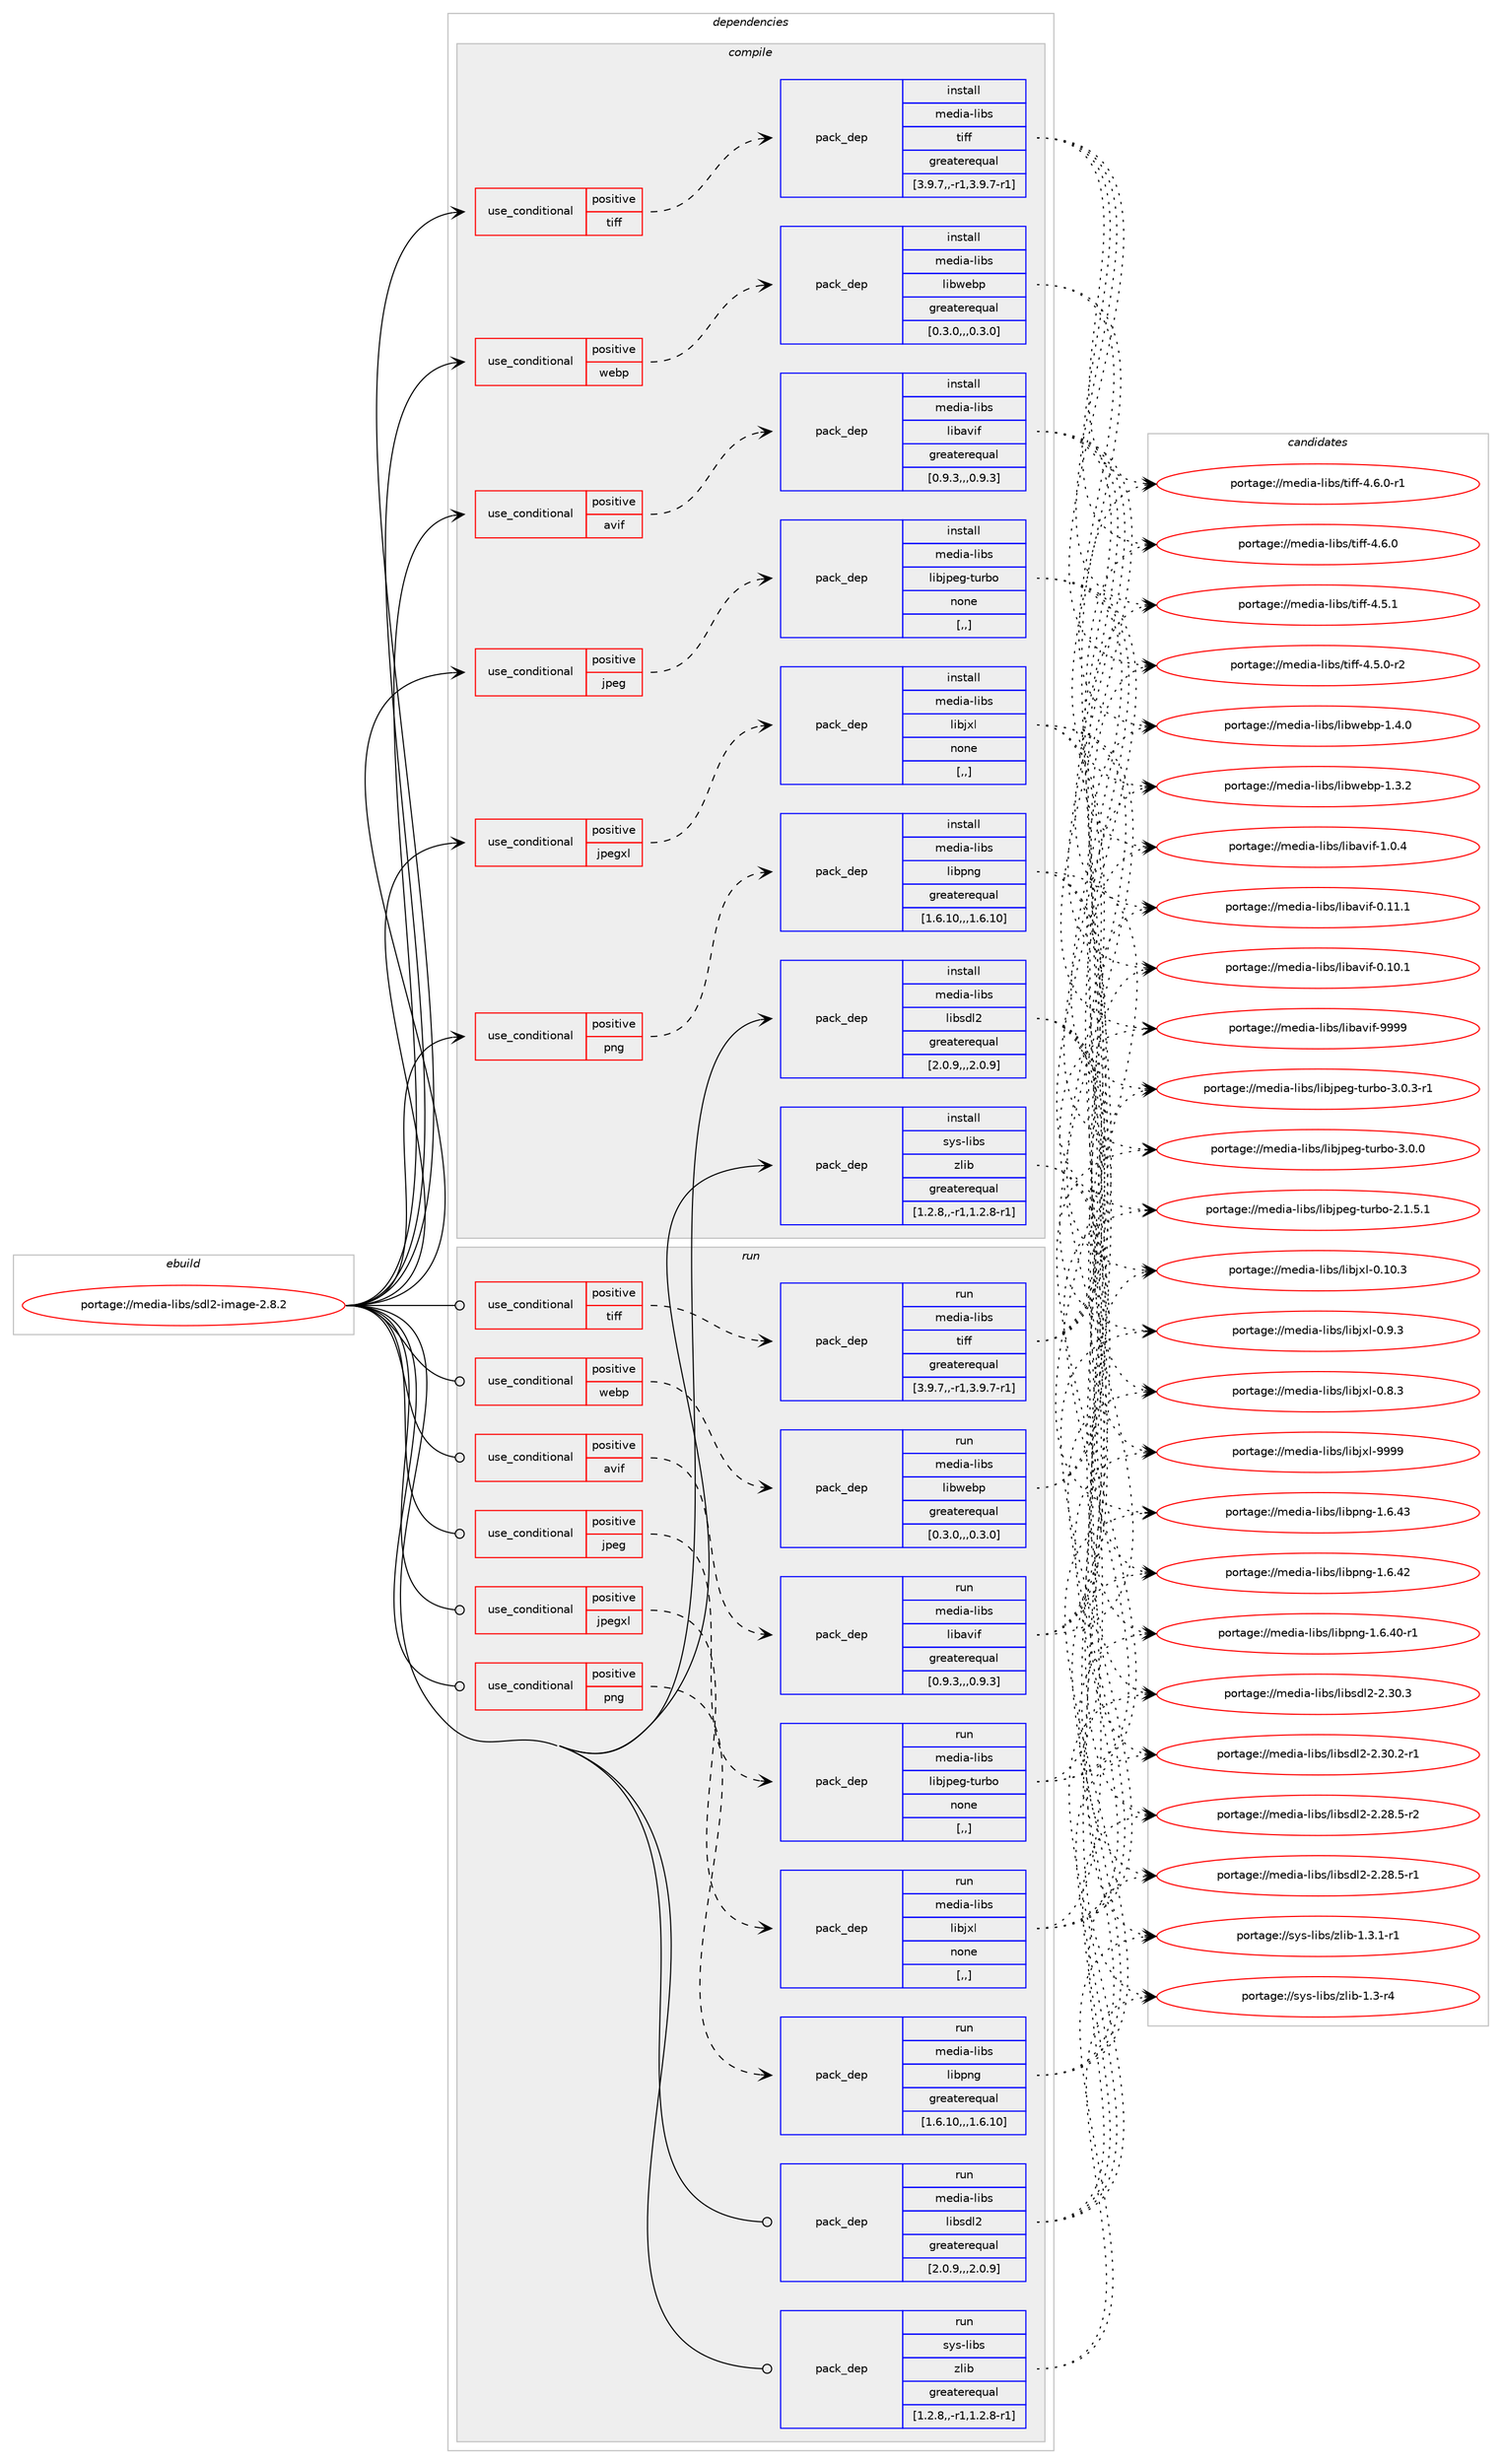 digraph prolog {

# *************
# Graph options
# *************

newrank=true;
concentrate=true;
compound=true;
graph [rankdir=LR,fontname=Helvetica,fontsize=10,ranksep=1.5];#, ranksep=2.5, nodesep=0.2];
edge  [arrowhead=vee];
node  [fontname=Helvetica,fontsize=10];

# **********
# The ebuild
# **********

subgraph cluster_leftcol {
color=gray;
label=<<i>ebuild</i>>;
id [label="portage://media-libs/sdl2-image-2.8.2", color=red, width=4, href="../media-libs/sdl2-image-2.8.2.svg"];
}

# ****************
# The dependencies
# ****************

subgraph cluster_midcol {
color=gray;
label=<<i>dependencies</i>>;
subgraph cluster_compile {
fillcolor="#eeeeee";
style=filled;
label=<<i>compile</i>>;
subgraph cond77494 {
dependency305243 [label=<<TABLE BORDER="0" CELLBORDER="1" CELLSPACING="0" CELLPADDING="4"><TR><TD ROWSPAN="3" CELLPADDING="10">use_conditional</TD></TR><TR><TD>positive</TD></TR><TR><TD>avif</TD></TR></TABLE>>, shape=none, color=red];
subgraph pack225375 {
dependency305244 [label=<<TABLE BORDER="0" CELLBORDER="1" CELLSPACING="0" CELLPADDING="4" WIDTH="220"><TR><TD ROWSPAN="6" CELLPADDING="30">pack_dep</TD></TR><TR><TD WIDTH="110">install</TD></TR><TR><TD>media-libs</TD></TR><TR><TD>libavif</TD></TR><TR><TD>greaterequal</TD></TR><TR><TD>[0.9.3,,,0.9.3]</TD></TR></TABLE>>, shape=none, color=blue];
}
dependency305243:e -> dependency305244:w [weight=20,style="dashed",arrowhead="vee"];
}
id:e -> dependency305243:w [weight=20,style="solid",arrowhead="vee"];
subgraph cond77495 {
dependency305245 [label=<<TABLE BORDER="0" CELLBORDER="1" CELLSPACING="0" CELLPADDING="4"><TR><TD ROWSPAN="3" CELLPADDING="10">use_conditional</TD></TR><TR><TD>positive</TD></TR><TR><TD>jpeg</TD></TR></TABLE>>, shape=none, color=red];
subgraph pack225376 {
dependency305246 [label=<<TABLE BORDER="0" CELLBORDER="1" CELLSPACING="0" CELLPADDING="4" WIDTH="220"><TR><TD ROWSPAN="6" CELLPADDING="30">pack_dep</TD></TR><TR><TD WIDTH="110">install</TD></TR><TR><TD>media-libs</TD></TR><TR><TD>libjpeg-turbo</TD></TR><TR><TD>none</TD></TR><TR><TD>[,,]</TD></TR></TABLE>>, shape=none, color=blue];
}
dependency305245:e -> dependency305246:w [weight=20,style="dashed",arrowhead="vee"];
}
id:e -> dependency305245:w [weight=20,style="solid",arrowhead="vee"];
subgraph cond77496 {
dependency305247 [label=<<TABLE BORDER="0" CELLBORDER="1" CELLSPACING="0" CELLPADDING="4"><TR><TD ROWSPAN="3" CELLPADDING="10">use_conditional</TD></TR><TR><TD>positive</TD></TR><TR><TD>jpegxl</TD></TR></TABLE>>, shape=none, color=red];
subgraph pack225377 {
dependency305248 [label=<<TABLE BORDER="0" CELLBORDER="1" CELLSPACING="0" CELLPADDING="4" WIDTH="220"><TR><TD ROWSPAN="6" CELLPADDING="30">pack_dep</TD></TR><TR><TD WIDTH="110">install</TD></TR><TR><TD>media-libs</TD></TR><TR><TD>libjxl</TD></TR><TR><TD>none</TD></TR><TR><TD>[,,]</TD></TR></TABLE>>, shape=none, color=blue];
}
dependency305247:e -> dependency305248:w [weight=20,style="dashed",arrowhead="vee"];
}
id:e -> dependency305247:w [weight=20,style="solid",arrowhead="vee"];
subgraph cond77497 {
dependency305249 [label=<<TABLE BORDER="0" CELLBORDER="1" CELLSPACING="0" CELLPADDING="4"><TR><TD ROWSPAN="3" CELLPADDING="10">use_conditional</TD></TR><TR><TD>positive</TD></TR><TR><TD>png</TD></TR></TABLE>>, shape=none, color=red];
subgraph pack225378 {
dependency305250 [label=<<TABLE BORDER="0" CELLBORDER="1" CELLSPACING="0" CELLPADDING="4" WIDTH="220"><TR><TD ROWSPAN="6" CELLPADDING="30">pack_dep</TD></TR><TR><TD WIDTH="110">install</TD></TR><TR><TD>media-libs</TD></TR><TR><TD>libpng</TD></TR><TR><TD>greaterequal</TD></TR><TR><TD>[1.6.10,,,1.6.10]</TD></TR></TABLE>>, shape=none, color=blue];
}
dependency305249:e -> dependency305250:w [weight=20,style="dashed",arrowhead="vee"];
}
id:e -> dependency305249:w [weight=20,style="solid",arrowhead="vee"];
subgraph cond77498 {
dependency305251 [label=<<TABLE BORDER="0" CELLBORDER="1" CELLSPACING="0" CELLPADDING="4"><TR><TD ROWSPAN="3" CELLPADDING="10">use_conditional</TD></TR><TR><TD>positive</TD></TR><TR><TD>tiff</TD></TR></TABLE>>, shape=none, color=red];
subgraph pack225379 {
dependency305252 [label=<<TABLE BORDER="0" CELLBORDER="1" CELLSPACING="0" CELLPADDING="4" WIDTH="220"><TR><TD ROWSPAN="6" CELLPADDING="30">pack_dep</TD></TR><TR><TD WIDTH="110">install</TD></TR><TR><TD>media-libs</TD></TR><TR><TD>tiff</TD></TR><TR><TD>greaterequal</TD></TR><TR><TD>[3.9.7,,-r1,3.9.7-r1]</TD></TR></TABLE>>, shape=none, color=blue];
}
dependency305251:e -> dependency305252:w [weight=20,style="dashed",arrowhead="vee"];
}
id:e -> dependency305251:w [weight=20,style="solid",arrowhead="vee"];
subgraph cond77499 {
dependency305253 [label=<<TABLE BORDER="0" CELLBORDER="1" CELLSPACING="0" CELLPADDING="4"><TR><TD ROWSPAN="3" CELLPADDING="10">use_conditional</TD></TR><TR><TD>positive</TD></TR><TR><TD>webp</TD></TR></TABLE>>, shape=none, color=red];
subgraph pack225380 {
dependency305254 [label=<<TABLE BORDER="0" CELLBORDER="1" CELLSPACING="0" CELLPADDING="4" WIDTH="220"><TR><TD ROWSPAN="6" CELLPADDING="30">pack_dep</TD></TR><TR><TD WIDTH="110">install</TD></TR><TR><TD>media-libs</TD></TR><TR><TD>libwebp</TD></TR><TR><TD>greaterequal</TD></TR><TR><TD>[0.3.0,,,0.3.0]</TD></TR></TABLE>>, shape=none, color=blue];
}
dependency305253:e -> dependency305254:w [weight=20,style="dashed",arrowhead="vee"];
}
id:e -> dependency305253:w [weight=20,style="solid",arrowhead="vee"];
subgraph pack225381 {
dependency305255 [label=<<TABLE BORDER="0" CELLBORDER="1" CELLSPACING="0" CELLPADDING="4" WIDTH="220"><TR><TD ROWSPAN="6" CELLPADDING="30">pack_dep</TD></TR><TR><TD WIDTH="110">install</TD></TR><TR><TD>media-libs</TD></TR><TR><TD>libsdl2</TD></TR><TR><TD>greaterequal</TD></TR><TR><TD>[2.0.9,,,2.0.9]</TD></TR></TABLE>>, shape=none, color=blue];
}
id:e -> dependency305255:w [weight=20,style="solid",arrowhead="vee"];
subgraph pack225382 {
dependency305256 [label=<<TABLE BORDER="0" CELLBORDER="1" CELLSPACING="0" CELLPADDING="4" WIDTH="220"><TR><TD ROWSPAN="6" CELLPADDING="30">pack_dep</TD></TR><TR><TD WIDTH="110">install</TD></TR><TR><TD>sys-libs</TD></TR><TR><TD>zlib</TD></TR><TR><TD>greaterequal</TD></TR><TR><TD>[1.2.8,,-r1,1.2.8-r1]</TD></TR></TABLE>>, shape=none, color=blue];
}
id:e -> dependency305256:w [weight=20,style="solid",arrowhead="vee"];
}
subgraph cluster_compileandrun {
fillcolor="#eeeeee";
style=filled;
label=<<i>compile and run</i>>;
}
subgraph cluster_run {
fillcolor="#eeeeee";
style=filled;
label=<<i>run</i>>;
subgraph cond77500 {
dependency305257 [label=<<TABLE BORDER="0" CELLBORDER="1" CELLSPACING="0" CELLPADDING="4"><TR><TD ROWSPAN="3" CELLPADDING="10">use_conditional</TD></TR><TR><TD>positive</TD></TR><TR><TD>avif</TD></TR></TABLE>>, shape=none, color=red];
subgraph pack225383 {
dependency305258 [label=<<TABLE BORDER="0" CELLBORDER="1" CELLSPACING="0" CELLPADDING="4" WIDTH="220"><TR><TD ROWSPAN="6" CELLPADDING="30">pack_dep</TD></TR><TR><TD WIDTH="110">run</TD></TR><TR><TD>media-libs</TD></TR><TR><TD>libavif</TD></TR><TR><TD>greaterequal</TD></TR><TR><TD>[0.9.3,,,0.9.3]</TD></TR></TABLE>>, shape=none, color=blue];
}
dependency305257:e -> dependency305258:w [weight=20,style="dashed",arrowhead="vee"];
}
id:e -> dependency305257:w [weight=20,style="solid",arrowhead="odot"];
subgraph cond77501 {
dependency305259 [label=<<TABLE BORDER="0" CELLBORDER="1" CELLSPACING="0" CELLPADDING="4"><TR><TD ROWSPAN="3" CELLPADDING="10">use_conditional</TD></TR><TR><TD>positive</TD></TR><TR><TD>jpeg</TD></TR></TABLE>>, shape=none, color=red];
subgraph pack225384 {
dependency305260 [label=<<TABLE BORDER="0" CELLBORDER="1" CELLSPACING="0" CELLPADDING="4" WIDTH="220"><TR><TD ROWSPAN="6" CELLPADDING="30">pack_dep</TD></TR><TR><TD WIDTH="110">run</TD></TR><TR><TD>media-libs</TD></TR><TR><TD>libjpeg-turbo</TD></TR><TR><TD>none</TD></TR><TR><TD>[,,]</TD></TR></TABLE>>, shape=none, color=blue];
}
dependency305259:e -> dependency305260:w [weight=20,style="dashed",arrowhead="vee"];
}
id:e -> dependency305259:w [weight=20,style="solid",arrowhead="odot"];
subgraph cond77502 {
dependency305261 [label=<<TABLE BORDER="0" CELLBORDER="1" CELLSPACING="0" CELLPADDING="4"><TR><TD ROWSPAN="3" CELLPADDING="10">use_conditional</TD></TR><TR><TD>positive</TD></TR><TR><TD>jpegxl</TD></TR></TABLE>>, shape=none, color=red];
subgraph pack225385 {
dependency305262 [label=<<TABLE BORDER="0" CELLBORDER="1" CELLSPACING="0" CELLPADDING="4" WIDTH="220"><TR><TD ROWSPAN="6" CELLPADDING="30">pack_dep</TD></TR><TR><TD WIDTH="110">run</TD></TR><TR><TD>media-libs</TD></TR><TR><TD>libjxl</TD></TR><TR><TD>none</TD></TR><TR><TD>[,,]</TD></TR></TABLE>>, shape=none, color=blue];
}
dependency305261:e -> dependency305262:w [weight=20,style="dashed",arrowhead="vee"];
}
id:e -> dependency305261:w [weight=20,style="solid",arrowhead="odot"];
subgraph cond77503 {
dependency305263 [label=<<TABLE BORDER="0" CELLBORDER="1" CELLSPACING="0" CELLPADDING="4"><TR><TD ROWSPAN="3" CELLPADDING="10">use_conditional</TD></TR><TR><TD>positive</TD></TR><TR><TD>png</TD></TR></TABLE>>, shape=none, color=red];
subgraph pack225386 {
dependency305264 [label=<<TABLE BORDER="0" CELLBORDER="1" CELLSPACING="0" CELLPADDING="4" WIDTH="220"><TR><TD ROWSPAN="6" CELLPADDING="30">pack_dep</TD></TR><TR><TD WIDTH="110">run</TD></TR><TR><TD>media-libs</TD></TR><TR><TD>libpng</TD></TR><TR><TD>greaterequal</TD></TR><TR><TD>[1.6.10,,,1.6.10]</TD></TR></TABLE>>, shape=none, color=blue];
}
dependency305263:e -> dependency305264:w [weight=20,style="dashed",arrowhead="vee"];
}
id:e -> dependency305263:w [weight=20,style="solid",arrowhead="odot"];
subgraph cond77504 {
dependency305265 [label=<<TABLE BORDER="0" CELLBORDER="1" CELLSPACING="0" CELLPADDING="4"><TR><TD ROWSPAN="3" CELLPADDING="10">use_conditional</TD></TR><TR><TD>positive</TD></TR><TR><TD>tiff</TD></TR></TABLE>>, shape=none, color=red];
subgraph pack225387 {
dependency305266 [label=<<TABLE BORDER="0" CELLBORDER="1" CELLSPACING="0" CELLPADDING="4" WIDTH="220"><TR><TD ROWSPAN="6" CELLPADDING="30">pack_dep</TD></TR><TR><TD WIDTH="110">run</TD></TR><TR><TD>media-libs</TD></TR><TR><TD>tiff</TD></TR><TR><TD>greaterequal</TD></TR><TR><TD>[3.9.7,,-r1,3.9.7-r1]</TD></TR></TABLE>>, shape=none, color=blue];
}
dependency305265:e -> dependency305266:w [weight=20,style="dashed",arrowhead="vee"];
}
id:e -> dependency305265:w [weight=20,style="solid",arrowhead="odot"];
subgraph cond77505 {
dependency305267 [label=<<TABLE BORDER="0" CELLBORDER="1" CELLSPACING="0" CELLPADDING="4"><TR><TD ROWSPAN="3" CELLPADDING="10">use_conditional</TD></TR><TR><TD>positive</TD></TR><TR><TD>webp</TD></TR></TABLE>>, shape=none, color=red];
subgraph pack225388 {
dependency305268 [label=<<TABLE BORDER="0" CELLBORDER="1" CELLSPACING="0" CELLPADDING="4" WIDTH="220"><TR><TD ROWSPAN="6" CELLPADDING="30">pack_dep</TD></TR><TR><TD WIDTH="110">run</TD></TR><TR><TD>media-libs</TD></TR><TR><TD>libwebp</TD></TR><TR><TD>greaterequal</TD></TR><TR><TD>[0.3.0,,,0.3.0]</TD></TR></TABLE>>, shape=none, color=blue];
}
dependency305267:e -> dependency305268:w [weight=20,style="dashed",arrowhead="vee"];
}
id:e -> dependency305267:w [weight=20,style="solid",arrowhead="odot"];
subgraph pack225389 {
dependency305269 [label=<<TABLE BORDER="0" CELLBORDER="1" CELLSPACING="0" CELLPADDING="4" WIDTH="220"><TR><TD ROWSPAN="6" CELLPADDING="30">pack_dep</TD></TR><TR><TD WIDTH="110">run</TD></TR><TR><TD>media-libs</TD></TR><TR><TD>libsdl2</TD></TR><TR><TD>greaterequal</TD></TR><TR><TD>[2.0.9,,,2.0.9]</TD></TR></TABLE>>, shape=none, color=blue];
}
id:e -> dependency305269:w [weight=20,style="solid",arrowhead="odot"];
subgraph pack225390 {
dependency305270 [label=<<TABLE BORDER="0" CELLBORDER="1" CELLSPACING="0" CELLPADDING="4" WIDTH="220"><TR><TD ROWSPAN="6" CELLPADDING="30">pack_dep</TD></TR><TR><TD WIDTH="110">run</TD></TR><TR><TD>sys-libs</TD></TR><TR><TD>zlib</TD></TR><TR><TD>greaterequal</TD></TR><TR><TD>[1.2.8,,-r1,1.2.8-r1]</TD></TR></TABLE>>, shape=none, color=blue];
}
id:e -> dependency305270:w [weight=20,style="solid",arrowhead="odot"];
}
}

# **************
# The candidates
# **************

subgraph cluster_choices {
rank=same;
color=gray;
label=<<i>candidates</i>>;

subgraph choice225375 {
color=black;
nodesep=1;
choice1091011001059745108105981154710810598971181051024557575757 [label="portage://media-libs/libavif-9999", color=red, width=4,href="../media-libs/libavif-9999.svg"];
choice109101100105974510810598115471081059897118105102454946484652 [label="portage://media-libs/libavif-1.0.4", color=red, width=4,href="../media-libs/libavif-1.0.4.svg"];
choice10910110010597451081059811547108105989711810510245484649494649 [label="portage://media-libs/libavif-0.11.1", color=red, width=4,href="../media-libs/libavif-0.11.1.svg"];
choice10910110010597451081059811547108105989711810510245484649484649 [label="portage://media-libs/libavif-0.10.1", color=red, width=4,href="../media-libs/libavif-0.10.1.svg"];
dependency305244:e -> choice1091011001059745108105981154710810598971181051024557575757:w [style=dotted,weight="100"];
dependency305244:e -> choice109101100105974510810598115471081059897118105102454946484652:w [style=dotted,weight="100"];
dependency305244:e -> choice10910110010597451081059811547108105989711810510245484649494649:w [style=dotted,weight="100"];
dependency305244:e -> choice10910110010597451081059811547108105989711810510245484649484649:w [style=dotted,weight="100"];
}
subgraph choice225376 {
color=black;
nodesep=1;
choice109101100105974510810598115471081059810611210110345116117114981114551464846514511449 [label="portage://media-libs/libjpeg-turbo-3.0.3-r1", color=red, width=4,href="../media-libs/libjpeg-turbo-3.0.3-r1.svg"];
choice10910110010597451081059811547108105981061121011034511611711498111455146484648 [label="portage://media-libs/libjpeg-turbo-3.0.0", color=red, width=4,href="../media-libs/libjpeg-turbo-3.0.0.svg"];
choice109101100105974510810598115471081059810611210110345116117114981114550464946534649 [label="portage://media-libs/libjpeg-turbo-2.1.5.1", color=red, width=4,href="../media-libs/libjpeg-turbo-2.1.5.1.svg"];
dependency305246:e -> choice109101100105974510810598115471081059810611210110345116117114981114551464846514511449:w [style=dotted,weight="100"];
dependency305246:e -> choice10910110010597451081059811547108105981061121011034511611711498111455146484648:w [style=dotted,weight="100"];
dependency305246:e -> choice109101100105974510810598115471081059810611210110345116117114981114550464946534649:w [style=dotted,weight="100"];
}
subgraph choice225377 {
color=black;
nodesep=1;
choice10910110010597451081059811547108105981061201084557575757 [label="portage://media-libs/libjxl-9999", color=red, width=4,href="../media-libs/libjxl-9999.svg"];
choice109101100105974510810598115471081059810612010845484649484651 [label="portage://media-libs/libjxl-0.10.3", color=red, width=4,href="../media-libs/libjxl-0.10.3.svg"];
choice1091011001059745108105981154710810598106120108454846574651 [label="portage://media-libs/libjxl-0.9.3", color=red, width=4,href="../media-libs/libjxl-0.9.3.svg"];
choice1091011001059745108105981154710810598106120108454846564651 [label="portage://media-libs/libjxl-0.8.3", color=red, width=4,href="../media-libs/libjxl-0.8.3.svg"];
dependency305248:e -> choice10910110010597451081059811547108105981061201084557575757:w [style=dotted,weight="100"];
dependency305248:e -> choice109101100105974510810598115471081059810612010845484649484651:w [style=dotted,weight="100"];
dependency305248:e -> choice1091011001059745108105981154710810598106120108454846574651:w [style=dotted,weight="100"];
dependency305248:e -> choice1091011001059745108105981154710810598106120108454846564651:w [style=dotted,weight="100"];
}
subgraph choice225378 {
color=black;
nodesep=1;
choice109101100105974510810598115471081059811211010345494654465251 [label="portage://media-libs/libpng-1.6.43", color=red, width=4,href="../media-libs/libpng-1.6.43.svg"];
choice109101100105974510810598115471081059811211010345494654465250 [label="portage://media-libs/libpng-1.6.42", color=red, width=4,href="../media-libs/libpng-1.6.42.svg"];
choice1091011001059745108105981154710810598112110103454946544652484511449 [label="portage://media-libs/libpng-1.6.40-r1", color=red, width=4,href="../media-libs/libpng-1.6.40-r1.svg"];
dependency305250:e -> choice109101100105974510810598115471081059811211010345494654465251:w [style=dotted,weight="100"];
dependency305250:e -> choice109101100105974510810598115471081059811211010345494654465250:w [style=dotted,weight="100"];
dependency305250:e -> choice1091011001059745108105981154710810598112110103454946544652484511449:w [style=dotted,weight="100"];
}
subgraph choice225379 {
color=black;
nodesep=1;
choice109101100105974510810598115471161051021024552465446484511449 [label="portage://media-libs/tiff-4.6.0-r1", color=red, width=4,href="../media-libs/tiff-4.6.0-r1.svg"];
choice10910110010597451081059811547116105102102455246544648 [label="portage://media-libs/tiff-4.6.0", color=red, width=4,href="../media-libs/tiff-4.6.0.svg"];
choice10910110010597451081059811547116105102102455246534649 [label="portage://media-libs/tiff-4.5.1", color=red, width=4,href="../media-libs/tiff-4.5.1.svg"];
choice109101100105974510810598115471161051021024552465346484511450 [label="portage://media-libs/tiff-4.5.0-r2", color=red, width=4,href="../media-libs/tiff-4.5.0-r2.svg"];
dependency305252:e -> choice109101100105974510810598115471161051021024552465446484511449:w [style=dotted,weight="100"];
dependency305252:e -> choice10910110010597451081059811547116105102102455246544648:w [style=dotted,weight="100"];
dependency305252:e -> choice10910110010597451081059811547116105102102455246534649:w [style=dotted,weight="100"];
dependency305252:e -> choice109101100105974510810598115471161051021024552465346484511450:w [style=dotted,weight="100"];
}
subgraph choice225380 {
color=black;
nodesep=1;
choice109101100105974510810598115471081059811910198112454946524648 [label="portage://media-libs/libwebp-1.4.0", color=red, width=4,href="../media-libs/libwebp-1.4.0.svg"];
choice109101100105974510810598115471081059811910198112454946514650 [label="portage://media-libs/libwebp-1.3.2", color=red, width=4,href="../media-libs/libwebp-1.3.2.svg"];
dependency305254:e -> choice109101100105974510810598115471081059811910198112454946524648:w [style=dotted,weight="100"];
dependency305254:e -> choice109101100105974510810598115471081059811910198112454946514650:w [style=dotted,weight="100"];
}
subgraph choice225381 {
color=black;
nodesep=1;
choice10910110010597451081059811547108105981151001085045504651484651 [label="portage://media-libs/libsdl2-2.30.3", color=red, width=4,href="../media-libs/libsdl2-2.30.3.svg"];
choice109101100105974510810598115471081059811510010850455046514846504511449 [label="portage://media-libs/libsdl2-2.30.2-r1", color=red, width=4,href="../media-libs/libsdl2-2.30.2-r1.svg"];
choice109101100105974510810598115471081059811510010850455046505646534511450 [label="portage://media-libs/libsdl2-2.28.5-r2", color=red, width=4,href="../media-libs/libsdl2-2.28.5-r2.svg"];
choice109101100105974510810598115471081059811510010850455046505646534511449 [label="portage://media-libs/libsdl2-2.28.5-r1", color=red, width=4,href="../media-libs/libsdl2-2.28.5-r1.svg"];
dependency305255:e -> choice10910110010597451081059811547108105981151001085045504651484651:w [style=dotted,weight="100"];
dependency305255:e -> choice109101100105974510810598115471081059811510010850455046514846504511449:w [style=dotted,weight="100"];
dependency305255:e -> choice109101100105974510810598115471081059811510010850455046505646534511450:w [style=dotted,weight="100"];
dependency305255:e -> choice109101100105974510810598115471081059811510010850455046505646534511449:w [style=dotted,weight="100"];
}
subgraph choice225382 {
color=black;
nodesep=1;
choice115121115451081059811547122108105984549465146494511449 [label="portage://sys-libs/zlib-1.3.1-r1", color=red, width=4,href="../sys-libs/zlib-1.3.1-r1.svg"];
choice11512111545108105981154712210810598454946514511452 [label="portage://sys-libs/zlib-1.3-r4", color=red, width=4,href="../sys-libs/zlib-1.3-r4.svg"];
dependency305256:e -> choice115121115451081059811547122108105984549465146494511449:w [style=dotted,weight="100"];
dependency305256:e -> choice11512111545108105981154712210810598454946514511452:w [style=dotted,weight="100"];
}
subgraph choice225383 {
color=black;
nodesep=1;
choice1091011001059745108105981154710810598971181051024557575757 [label="portage://media-libs/libavif-9999", color=red, width=4,href="../media-libs/libavif-9999.svg"];
choice109101100105974510810598115471081059897118105102454946484652 [label="portage://media-libs/libavif-1.0.4", color=red, width=4,href="../media-libs/libavif-1.0.4.svg"];
choice10910110010597451081059811547108105989711810510245484649494649 [label="portage://media-libs/libavif-0.11.1", color=red, width=4,href="../media-libs/libavif-0.11.1.svg"];
choice10910110010597451081059811547108105989711810510245484649484649 [label="portage://media-libs/libavif-0.10.1", color=red, width=4,href="../media-libs/libavif-0.10.1.svg"];
dependency305258:e -> choice1091011001059745108105981154710810598971181051024557575757:w [style=dotted,weight="100"];
dependency305258:e -> choice109101100105974510810598115471081059897118105102454946484652:w [style=dotted,weight="100"];
dependency305258:e -> choice10910110010597451081059811547108105989711810510245484649494649:w [style=dotted,weight="100"];
dependency305258:e -> choice10910110010597451081059811547108105989711810510245484649484649:w [style=dotted,weight="100"];
}
subgraph choice225384 {
color=black;
nodesep=1;
choice109101100105974510810598115471081059810611210110345116117114981114551464846514511449 [label="portage://media-libs/libjpeg-turbo-3.0.3-r1", color=red, width=4,href="../media-libs/libjpeg-turbo-3.0.3-r1.svg"];
choice10910110010597451081059811547108105981061121011034511611711498111455146484648 [label="portage://media-libs/libjpeg-turbo-3.0.0", color=red, width=4,href="../media-libs/libjpeg-turbo-3.0.0.svg"];
choice109101100105974510810598115471081059810611210110345116117114981114550464946534649 [label="portage://media-libs/libjpeg-turbo-2.1.5.1", color=red, width=4,href="../media-libs/libjpeg-turbo-2.1.5.1.svg"];
dependency305260:e -> choice109101100105974510810598115471081059810611210110345116117114981114551464846514511449:w [style=dotted,weight="100"];
dependency305260:e -> choice10910110010597451081059811547108105981061121011034511611711498111455146484648:w [style=dotted,weight="100"];
dependency305260:e -> choice109101100105974510810598115471081059810611210110345116117114981114550464946534649:w [style=dotted,weight="100"];
}
subgraph choice225385 {
color=black;
nodesep=1;
choice10910110010597451081059811547108105981061201084557575757 [label="portage://media-libs/libjxl-9999", color=red, width=4,href="../media-libs/libjxl-9999.svg"];
choice109101100105974510810598115471081059810612010845484649484651 [label="portage://media-libs/libjxl-0.10.3", color=red, width=4,href="../media-libs/libjxl-0.10.3.svg"];
choice1091011001059745108105981154710810598106120108454846574651 [label="portage://media-libs/libjxl-0.9.3", color=red, width=4,href="../media-libs/libjxl-0.9.3.svg"];
choice1091011001059745108105981154710810598106120108454846564651 [label="portage://media-libs/libjxl-0.8.3", color=red, width=4,href="../media-libs/libjxl-0.8.3.svg"];
dependency305262:e -> choice10910110010597451081059811547108105981061201084557575757:w [style=dotted,weight="100"];
dependency305262:e -> choice109101100105974510810598115471081059810612010845484649484651:w [style=dotted,weight="100"];
dependency305262:e -> choice1091011001059745108105981154710810598106120108454846574651:w [style=dotted,weight="100"];
dependency305262:e -> choice1091011001059745108105981154710810598106120108454846564651:w [style=dotted,weight="100"];
}
subgraph choice225386 {
color=black;
nodesep=1;
choice109101100105974510810598115471081059811211010345494654465251 [label="portage://media-libs/libpng-1.6.43", color=red, width=4,href="../media-libs/libpng-1.6.43.svg"];
choice109101100105974510810598115471081059811211010345494654465250 [label="portage://media-libs/libpng-1.6.42", color=red, width=4,href="../media-libs/libpng-1.6.42.svg"];
choice1091011001059745108105981154710810598112110103454946544652484511449 [label="portage://media-libs/libpng-1.6.40-r1", color=red, width=4,href="../media-libs/libpng-1.6.40-r1.svg"];
dependency305264:e -> choice109101100105974510810598115471081059811211010345494654465251:w [style=dotted,weight="100"];
dependency305264:e -> choice109101100105974510810598115471081059811211010345494654465250:w [style=dotted,weight="100"];
dependency305264:e -> choice1091011001059745108105981154710810598112110103454946544652484511449:w [style=dotted,weight="100"];
}
subgraph choice225387 {
color=black;
nodesep=1;
choice109101100105974510810598115471161051021024552465446484511449 [label="portage://media-libs/tiff-4.6.0-r1", color=red, width=4,href="../media-libs/tiff-4.6.0-r1.svg"];
choice10910110010597451081059811547116105102102455246544648 [label="portage://media-libs/tiff-4.6.0", color=red, width=4,href="../media-libs/tiff-4.6.0.svg"];
choice10910110010597451081059811547116105102102455246534649 [label="portage://media-libs/tiff-4.5.1", color=red, width=4,href="../media-libs/tiff-4.5.1.svg"];
choice109101100105974510810598115471161051021024552465346484511450 [label="portage://media-libs/tiff-4.5.0-r2", color=red, width=4,href="../media-libs/tiff-4.5.0-r2.svg"];
dependency305266:e -> choice109101100105974510810598115471161051021024552465446484511449:w [style=dotted,weight="100"];
dependency305266:e -> choice10910110010597451081059811547116105102102455246544648:w [style=dotted,weight="100"];
dependency305266:e -> choice10910110010597451081059811547116105102102455246534649:w [style=dotted,weight="100"];
dependency305266:e -> choice109101100105974510810598115471161051021024552465346484511450:w [style=dotted,weight="100"];
}
subgraph choice225388 {
color=black;
nodesep=1;
choice109101100105974510810598115471081059811910198112454946524648 [label="portage://media-libs/libwebp-1.4.0", color=red, width=4,href="../media-libs/libwebp-1.4.0.svg"];
choice109101100105974510810598115471081059811910198112454946514650 [label="portage://media-libs/libwebp-1.3.2", color=red, width=4,href="../media-libs/libwebp-1.3.2.svg"];
dependency305268:e -> choice109101100105974510810598115471081059811910198112454946524648:w [style=dotted,weight="100"];
dependency305268:e -> choice109101100105974510810598115471081059811910198112454946514650:w [style=dotted,weight="100"];
}
subgraph choice225389 {
color=black;
nodesep=1;
choice10910110010597451081059811547108105981151001085045504651484651 [label="portage://media-libs/libsdl2-2.30.3", color=red, width=4,href="../media-libs/libsdl2-2.30.3.svg"];
choice109101100105974510810598115471081059811510010850455046514846504511449 [label="portage://media-libs/libsdl2-2.30.2-r1", color=red, width=4,href="../media-libs/libsdl2-2.30.2-r1.svg"];
choice109101100105974510810598115471081059811510010850455046505646534511450 [label="portage://media-libs/libsdl2-2.28.5-r2", color=red, width=4,href="../media-libs/libsdl2-2.28.5-r2.svg"];
choice109101100105974510810598115471081059811510010850455046505646534511449 [label="portage://media-libs/libsdl2-2.28.5-r1", color=red, width=4,href="../media-libs/libsdl2-2.28.5-r1.svg"];
dependency305269:e -> choice10910110010597451081059811547108105981151001085045504651484651:w [style=dotted,weight="100"];
dependency305269:e -> choice109101100105974510810598115471081059811510010850455046514846504511449:w [style=dotted,weight="100"];
dependency305269:e -> choice109101100105974510810598115471081059811510010850455046505646534511450:w [style=dotted,weight="100"];
dependency305269:e -> choice109101100105974510810598115471081059811510010850455046505646534511449:w [style=dotted,weight="100"];
}
subgraph choice225390 {
color=black;
nodesep=1;
choice115121115451081059811547122108105984549465146494511449 [label="portage://sys-libs/zlib-1.3.1-r1", color=red, width=4,href="../sys-libs/zlib-1.3.1-r1.svg"];
choice11512111545108105981154712210810598454946514511452 [label="portage://sys-libs/zlib-1.3-r4", color=red, width=4,href="../sys-libs/zlib-1.3-r4.svg"];
dependency305270:e -> choice115121115451081059811547122108105984549465146494511449:w [style=dotted,weight="100"];
dependency305270:e -> choice11512111545108105981154712210810598454946514511452:w [style=dotted,weight="100"];
}
}

}

